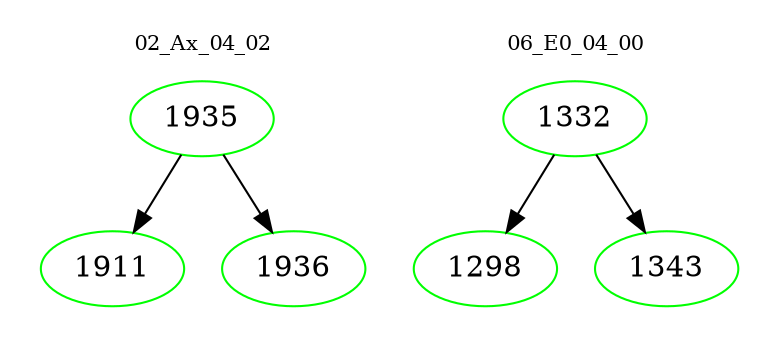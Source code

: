 digraph{
subgraph cluster_0 {
color = white
label = "02_Ax_04_02";
fontsize=10;
T0_1935 [label="1935", color="green"]
T0_1935 -> T0_1911 [color="black"]
T0_1911 [label="1911", color="green"]
T0_1935 -> T0_1936 [color="black"]
T0_1936 [label="1936", color="green"]
}
subgraph cluster_1 {
color = white
label = "06_E0_04_00";
fontsize=10;
T1_1332 [label="1332", color="green"]
T1_1332 -> T1_1298 [color="black"]
T1_1298 [label="1298", color="green"]
T1_1332 -> T1_1343 [color="black"]
T1_1343 [label="1343", color="green"]
}
}
